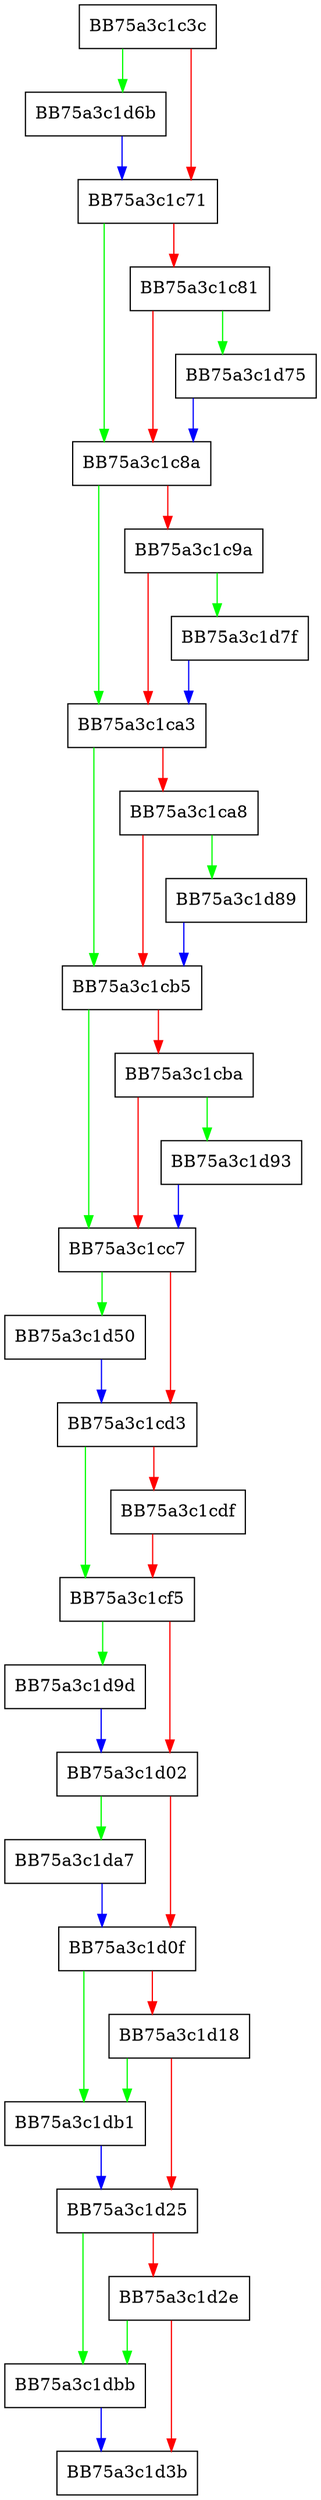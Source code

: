 digraph CleanupExePage {
  node [shape="box"];
  graph [splines=ortho];
  BB75a3c1c3c -> BB75a3c1d6b [color="green"];
  BB75a3c1c3c -> BB75a3c1c71 [color="red"];
  BB75a3c1c71 -> BB75a3c1c8a [color="green"];
  BB75a3c1c71 -> BB75a3c1c81 [color="red"];
  BB75a3c1c81 -> BB75a3c1d75 [color="green"];
  BB75a3c1c81 -> BB75a3c1c8a [color="red"];
  BB75a3c1c8a -> BB75a3c1ca3 [color="green"];
  BB75a3c1c8a -> BB75a3c1c9a [color="red"];
  BB75a3c1c9a -> BB75a3c1d7f [color="green"];
  BB75a3c1c9a -> BB75a3c1ca3 [color="red"];
  BB75a3c1ca3 -> BB75a3c1cb5 [color="green"];
  BB75a3c1ca3 -> BB75a3c1ca8 [color="red"];
  BB75a3c1ca8 -> BB75a3c1d89 [color="green"];
  BB75a3c1ca8 -> BB75a3c1cb5 [color="red"];
  BB75a3c1cb5 -> BB75a3c1cc7 [color="green"];
  BB75a3c1cb5 -> BB75a3c1cba [color="red"];
  BB75a3c1cba -> BB75a3c1d93 [color="green"];
  BB75a3c1cba -> BB75a3c1cc7 [color="red"];
  BB75a3c1cc7 -> BB75a3c1d50 [color="green"];
  BB75a3c1cc7 -> BB75a3c1cd3 [color="red"];
  BB75a3c1cd3 -> BB75a3c1cf5 [color="green"];
  BB75a3c1cd3 -> BB75a3c1cdf [color="red"];
  BB75a3c1cdf -> BB75a3c1cf5 [color="red"];
  BB75a3c1cf5 -> BB75a3c1d9d [color="green"];
  BB75a3c1cf5 -> BB75a3c1d02 [color="red"];
  BB75a3c1d02 -> BB75a3c1da7 [color="green"];
  BB75a3c1d02 -> BB75a3c1d0f [color="red"];
  BB75a3c1d0f -> BB75a3c1db1 [color="green"];
  BB75a3c1d0f -> BB75a3c1d18 [color="red"];
  BB75a3c1d18 -> BB75a3c1db1 [color="green"];
  BB75a3c1d18 -> BB75a3c1d25 [color="red"];
  BB75a3c1d25 -> BB75a3c1dbb [color="green"];
  BB75a3c1d25 -> BB75a3c1d2e [color="red"];
  BB75a3c1d2e -> BB75a3c1dbb [color="green"];
  BB75a3c1d2e -> BB75a3c1d3b [color="red"];
  BB75a3c1d50 -> BB75a3c1cd3 [color="blue"];
  BB75a3c1d6b -> BB75a3c1c71 [color="blue"];
  BB75a3c1d75 -> BB75a3c1c8a [color="blue"];
  BB75a3c1d7f -> BB75a3c1ca3 [color="blue"];
  BB75a3c1d89 -> BB75a3c1cb5 [color="blue"];
  BB75a3c1d93 -> BB75a3c1cc7 [color="blue"];
  BB75a3c1d9d -> BB75a3c1d02 [color="blue"];
  BB75a3c1da7 -> BB75a3c1d0f [color="blue"];
  BB75a3c1db1 -> BB75a3c1d25 [color="blue"];
  BB75a3c1dbb -> BB75a3c1d3b [color="blue"];
}